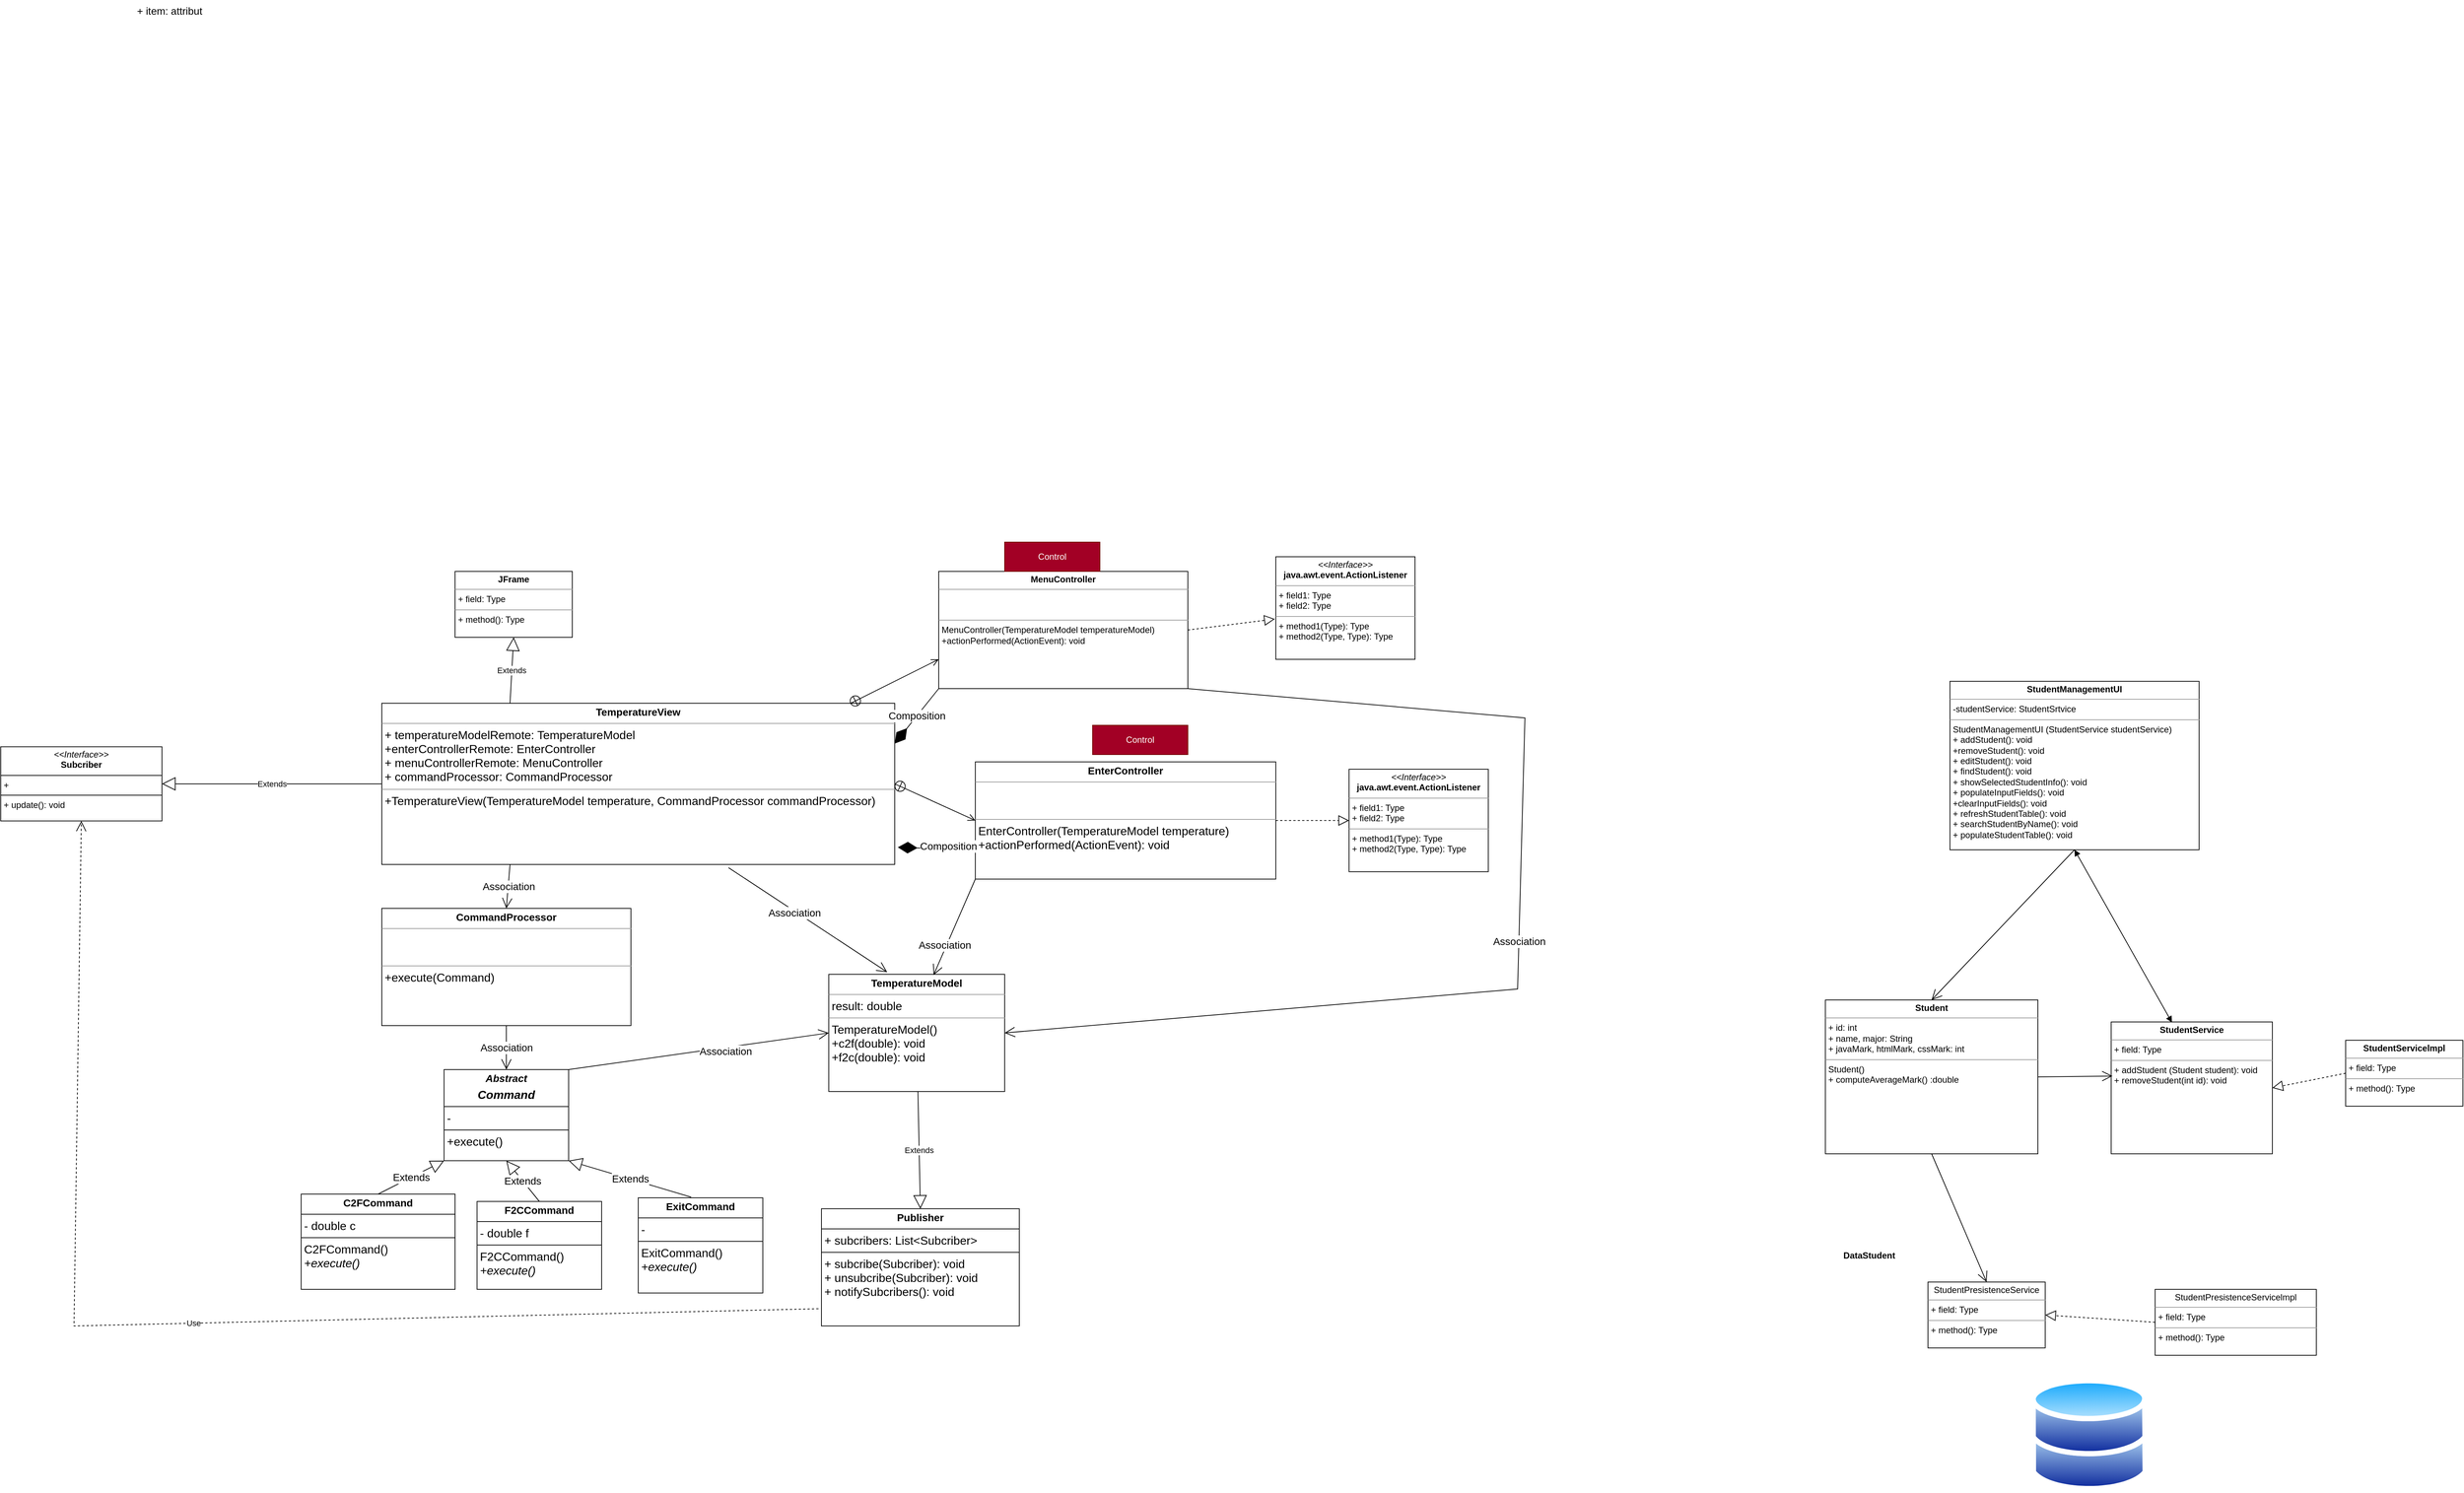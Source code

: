 <mxfile version="20.8.16" type="device"><diagram name="Page-1" id="3lVnNZHlncFYCsE0ZRUP"><mxGraphModel dx="5500" dy="5726" grid="1" gridSize="10" guides="1" tooltips="1" connect="1" arrows="1" fold="1" page="1" pageScale="1" pageWidth="3300" pageHeight="4681" math="0" shadow="0"><root><mxCell id="0"/><mxCell id="1" parent="0"/><mxCell id="ZtvJwYxlcknfAOXjRRfZ-1" value="&lt;p style=&quot;margin:0px;margin-top:4px;text-align:center;&quot;&gt;&lt;b&gt;&lt;font style=&quot;font-size: 14px;&quot;&gt;TemperatureView&lt;/font&gt;&lt;/b&gt;&lt;/p&gt;&lt;hr size=&quot;1&quot;&gt;&lt;p style=&quot;margin:0px;margin-left:4px;&quot;&gt;&lt;span style=&quot;background-color: initial;&quot;&gt;&lt;font size=&quot;3&quot;&gt;+ temperatureModelRemote: TemperatureModel&lt;/font&gt;&lt;/span&gt;&lt;/p&gt;&lt;p style=&quot;margin:0px;margin-left:4px;&quot;&gt;&lt;font size=&quot;3&quot;&gt;&lt;span style=&quot;background-color: initial;&quot;&gt;+enterControllerRemote: EnterController&lt;/span&gt;&lt;br&gt;&lt;/font&gt;&lt;/p&gt;&lt;p style=&quot;margin:0px;margin-left:4px;&quot;&gt;&lt;span style=&quot;background-color: initial;&quot;&gt;&lt;font size=&quot;3&quot;&gt;+ menuControllerRemote: MenuController&lt;/font&gt;&lt;/span&gt;&lt;/p&gt;&lt;p style=&quot;margin:0px;margin-left:4px;&quot;&gt;&lt;span style=&quot;background-color: initial;&quot;&gt;&lt;font size=&quot;3&quot;&gt;+ commandProcessor: CommandProcessor&lt;/font&gt;&lt;/span&gt;&lt;/p&gt;&lt;hr size=&quot;1&quot;&gt;&lt;p style=&quot;margin:0px;margin-left:4px;&quot;&gt;&lt;font size=&quot;3&quot;&gt;+TemperatureView(TemperatureModel temperature,&lt;/font&gt;&lt;span style=&quot;font-size: medium; background-color: initial;&quot;&gt;&amp;nbsp;CommandProcessor commandProcessor)&lt;/span&gt;&lt;/p&gt;" style="verticalAlign=top;align=left;overflow=fill;fontSize=12;fontFamily=Helvetica;html=1;" parent="1" vertex="1"><mxGeometry x="-380" y="190" width="700" height="220" as="geometry"/></mxCell><mxCell id="ZtvJwYxlcknfAOXjRRfZ-2" value="&lt;p style=&quot;margin:0px;margin-top:4px;text-align:center;&quot;&gt;&lt;b&gt;&lt;font style=&quot;font-size: 14px;&quot;&gt;EnterController&lt;/font&gt;&lt;/b&gt;&lt;/p&gt;&lt;hr size=&quot;1&quot;&gt;&lt;p style=&quot;margin:0px;margin-left:4px;&quot;&gt;&lt;font size=&quot;3&quot;&gt;&lt;br&gt;&lt;/font&gt;&lt;/p&gt;&lt;p style=&quot;margin:0px;margin-left:4px;&quot;&gt;&lt;font size=&quot;3&quot;&gt;&lt;br&gt;&lt;/font&gt;&lt;/p&gt;&lt;hr size=&quot;1&quot;&gt;&lt;p style=&quot;margin:0px;margin-left:4px;&quot;&gt;&lt;font size=&quot;3&quot;&gt;EnterController(TemperatureModel temperature)&lt;/font&gt;&lt;/p&gt;&lt;p style=&quot;margin:0px;margin-left:4px;&quot;&gt;&lt;font size=&quot;3&quot;&gt;+actionPerformed(ActionEvent): void&lt;/font&gt;&lt;/p&gt;" style="verticalAlign=top;align=left;overflow=fill;fontSize=12;fontFamily=Helvetica;html=1;" parent="1" vertex="1"><mxGeometry x="430" y="270" width="410" height="160" as="geometry"/></mxCell><mxCell id="ZtvJwYxlcknfAOXjRRfZ-3" value="&lt;p style=&quot;margin:0px;margin-top:4px;text-align:center;&quot;&gt;&lt;b&gt;&lt;font style=&quot;font-size: 14px;&quot;&gt;TemperatureModel&lt;/font&gt;&lt;/b&gt;&lt;/p&gt;&lt;hr size=&quot;1&quot;&gt;&lt;p style=&quot;margin:0px;margin-left:4px;&quot;&gt;&lt;font size=&quot;3&quot;&gt;result: double&lt;/font&gt;&lt;/p&gt;&lt;hr size=&quot;1&quot;&gt;&lt;p style=&quot;margin:0px;margin-left:4px;&quot;&gt;&lt;font size=&quot;3&quot;&gt;TemperatureModel()&lt;/font&gt;&lt;/p&gt;&lt;p style=&quot;margin:0px;margin-left:4px;&quot;&gt;&lt;font size=&quot;3&quot;&gt;+c2f(double): void&lt;/font&gt;&lt;/p&gt;&lt;p style=&quot;margin:0px;margin-left:4px;&quot;&gt;&lt;font size=&quot;3&quot;&gt;+f2c(double): void&lt;/font&gt;&lt;/p&gt;" style="verticalAlign=top;align=left;overflow=fill;fontSize=12;fontFamily=Helvetica;html=1;" parent="1" vertex="1"><mxGeometry x="230" y="560" width="240" height="160" as="geometry"/></mxCell><mxCell id="ZtvJwYxlcknfAOXjRRfZ-4" value="&lt;p style=&quot;margin:0px;margin-top:4px;text-align:center;&quot;&gt;&lt;i style=&quot;border-color: var(--border-color);&quot;&gt;&amp;lt;&amp;lt;Interface&amp;gt;&amp;gt;&lt;/i&gt;&lt;br style=&quot;border-color: var(--border-color);&quot;&gt;&lt;b style=&quot;border-color: var(--border-color);&quot;&gt;java.awt.event.ActionListener&lt;/b&gt;&lt;br&gt;&lt;/p&gt;&lt;hr size=&quot;1&quot;&gt;&lt;p style=&quot;margin:0px;margin-left:4px;&quot;&gt;+ field1: Type&lt;br&gt;+ field2: Type&lt;/p&gt;&lt;hr size=&quot;1&quot;&gt;&lt;p style=&quot;margin:0px;margin-left:4px;&quot;&gt;+ method1(Type): Type&lt;br&gt;+ method2(Type, Type): Type&lt;/p&gt;" style="verticalAlign=top;align=left;overflow=fill;fontSize=12;fontFamily=Helvetica;html=1;" parent="1" vertex="1"><mxGeometry x="940" y="280" width="190" height="140" as="geometry"/></mxCell><mxCell id="ZtvJwYxlcknfAOXjRRfZ-8" value="" style="endArrow=open;endFill=1;endSize=12;html=1;rounded=0;exitX=0.676;exitY=1.02;exitDx=0;exitDy=0;entryX=0.332;entryY=-0.019;entryDx=0;entryDy=0;entryPerimeter=0;exitPerimeter=0;" parent="1" source="ZtvJwYxlcknfAOXjRRfZ-1" target="ZtvJwYxlcknfAOXjRRfZ-3" edge="1"><mxGeometry width="160" relative="1" as="geometry"><mxPoint x="500" y="480" as="sourcePoint"/><mxPoint x="660" y="480" as="targetPoint"/></mxGeometry></mxCell><mxCell id="l16acnmoBY9RAdTicG3u-29" value="Association" style="edgeLabel;html=1;align=center;verticalAlign=middle;resizable=0;points=[];fontSize=14;" parent="ZtvJwYxlcknfAOXjRRfZ-8" vertex="1" connectable="0"><mxGeometry x="-0.169" y="-3" relative="1" as="geometry"><mxPoint x="1" as="offset"/></mxGeometry></mxCell><mxCell id="ZtvJwYxlcknfAOXjRRfZ-9" value="" style="endArrow=open;endFill=1;endSize=12;html=1;rounded=0;entryX=0.596;entryY=0.006;entryDx=0;entryDy=0;entryPerimeter=0;exitX=0;exitY=1;exitDx=0;exitDy=0;" parent="1" source="ZtvJwYxlcknfAOXjRRfZ-2" target="ZtvJwYxlcknfAOXjRRfZ-3" edge="1"><mxGeometry width="160" relative="1" as="geometry"><mxPoint x="635" y="410.0" as="sourcePoint"/><mxPoint x="660" y="480" as="targetPoint"/></mxGeometry></mxCell><mxCell id="l16acnmoBY9RAdTicG3u-30" value="Association" style="edgeLabel;html=1;align=center;verticalAlign=middle;resizable=0;points=[];fontSize=14;" parent="ZtvJwYxlcknfAOXjRRfZ-9" vertex="1" connectable="0"><mxGeometry x="0.394" y="-4" relative="1" as="geometry"><mxPoint x="1" as="offset"/></mxGeometry></mxCell><mxCell id="ZtvJwYxlcknfAOXjRRfZ-13" value="" style="endArrow=block;dashed=1;endFill=0;endSize=12;html=1;rounded=0;exitX=1;exitY=0.5;exitDx=0;exitDy=0;entryX=0;entryY=0.5;entryDx=0;entryDy=0;" parent="1" source="ZtvJwYxlcknfAOXjRRfZ-2" target="ZtvJwYxlcknfAOXjRRfZ-4" edge="1"><mxGeometry width="160" relative="1" as="geometry"><mxPoint x="720" y="331.765" as="sourcePoint"/><mxPoint x="660" y="480" as="targetPoint"/></mxGeometry></mxCell><mxCell id="S7A48KwhgFHfuFBbfJUu-1" value="&lt;p style=&quot;margin:0px;margin-top:4px;text-align:center;&quot;&gt;&lt;b&gt;StudentManagementUI&lt;/b&gt;&lt;/p&gt;&lt;hr size=&quot;1&quot;&gt;&lt;p style=&quot;margin:0px;margin-left:4px;&quot;&gt;-studentService: StudentSrtvice&lt;/p&gt;&lt;hr size=&quot;1&quot;&gt;&lt;p style=&quot;margin:0px;margin-left:4px;&quot;&gt;StudentManagementUI (StudentService studentService)&lt;/p&gt;&lt;p style=&quot;margin:0px;margin-left:4px;&quot;&gt;+ addStudent(): void&lt;/p&gt;&lt;p style=&quot;margin:0px;margin-left:4px;&quot;&gt;+removeStudent(): void&lt;/p&gt;&lt;p style=&quot;margin:0px;margin-left:4px;&quot;&gt;+ editStudent(): void&lt;/p&gt;&lt;p style=&quot;margin:0px;margin-left:4px;&quot;&gt;+ findStudent(): void&lt;/p&gt;&lt;p style=&quot;margin:0px;margin-left:4px;&quot;&gt;+ showSelectedStudentInfo(): void&lt;/p&gt;&lt;p style=&quot;margin:0px;margin-left:4px;&quot;&gt;+ populateInputFields(): void&lt;/p&gt;&lt;p style=&quot;margin:0px;margin-left:4px;&quot;&gt;+clearInputFields(): void&lt;/p&gt;&lt;p style=&quot;margin:0px;margin-left:4px;&quot;&gt;+&amp;nbsp;refreshStudentTable(): void&lt;/p&gt;&lt;p style=&quot;margin:0px;margin-left:4px;&quot;&gt;+&amp;nbsp;searchStudentByName(): void&lt;/p&gt;&lt;p style=&quot;margin:0px;margin-left:4px;&quot;&gt;+&amp;nbsp;populateStudentTable(): void&lt;/p&gt;&lt;p style=&quot;margin:0px;margin-left:4px;&quot;&gt;&lt;br&gt;&lt;/p&gt;" style="verticalAlign=top;align=left;overflow=fill;fontSize=12;fontFamily=Helvetica;html=1;" parent="1" vertex="1"><mxGeometry x="1760" y="160" width="340" height="230" as="geometry"/></mxCell><mxCell id="S7A48KwhgFHfuFBbfJUu-2" value="&lt;p style=&quot;margin:0px;margin-top:4px;text-align:center;&quot;&gt;&lt;b&gt;Student&lt;/b&gt;&lt;/p&gt;&lt;hr size=&quot;1&quot;&gt;&lt;p style=&quot;margin:0px;margin-left:4px;&quot;&gt;+ id: int&lt;/p&gt;&lt;p style=&quot;margin:0px;margin-left:4px;&quot;&gt;+ name, major: String&lt;/p&gt;&lt;p style=&quot;margin:0px;margin-left:4px;&quot;&gt;+ javaMark, htmlMark, cssMark: int&amp;nbsp;&lt;/p&gt;&lt;hr size=&quot;1&quot;&gt;&lt;p style=&quot;margin:0px;margin-left:4px;&quot;&gt;Student()&lt;/p&gt;&lt;p style=&quot;margin:0px;margin-left:4px;&quot;&gt;+ computeAverageMark() :double&lt;/p&gt;&lt;p style=&quot;margin:0px;margin-left:4px;&quot;&gt;&lt;br&gt;&lt;/p&gt;" style="verticalAlign=top;align=left;overflow=fill;fontSize=12;fontFamily=Helvetica;html=1;" parent="1" vertex="1"><mxGeometry x="1590" y="595" width="290" height="210" as="geometry"/></mxCell><mxCell id="S7A48KwhgFHfuFBbfJUu-3" value="&lt;p style=&quot;margin:0px;margin-top:4px;text-align:center;&quot;&gt;&lt;b&gt;StudentService&lt;/b&gt;&lt;/p&gt;&lt;hr size=&quot;1&quot;&gt;&lt;p style=&quot;margin:0px;margin-left:4px;&quot;&gt;+ field: Type&lt;/p&gt;&lt;hr size=&quot;1&quot;&gt;&lt;p style=&quot;margin:0px;margin-left:4px;&quot;&gt;+ addStudent (Student student): void&lt;/p&gt;&lt;p style=&quot;margin:0px;margin-left:4px;&quot;&gt;+ removeStudent(int id): void&lt;/p&gt;&lt;p style=&quot;margin:0px;margin-left:4px;&quot;&gt;&lt;br&gt;&lt;/p&gt;" style="verticalAlign=top;align=left;overflow=fill;fontSize=12;fontFamily=Helvetica;html=1;" parent="1" vertex="1"><mxGeometry x="1980" y="625" width="220" height="180" as="geometry"/></mxCell><mxCell id="S7A48KwhgFHfuFBbfJUu-4" value="&lt;p style=&quot;margin:0px;margin-top:4px;text-align:center;&quot;&gt;&lt;b&gt;StudentServicelmpl&lt;/b&gt;&lt;/p&gt;&lt;hr size=&quot;1&quot;&gt;&lt;p style=&quot;margin:0px;margin-left:4px;&quot;&gt;+ field: Type&lt;/p&gt;&lt;hr size=&quot;1&quot;&gt;&lt;p style=&quot;margin:0px;margin-left:4px;&quot;&gt;+ method(): Type&lt;/p&gt;" style="verticalAlign=top;align=left;overflow=fill;fontSize=12;fontFamily=Helvetica;html=1;" parent="1" vertex="1"><mxGeometry x="2300" y="650" width="160" height="90" as="geometry"/></mxCell><mxCell id="hehAEfotCD8OLOAd-Pci-1" value="&lt;p style=&quot;margin:0px;margin-top:4px;text-align:center;&quot;&gt;StudentPresistenceService&lt;/p&gt;&lt;hr size=&quot;1&quot;&gt;&lt;p style=&quot;margin:0px;margin-left:4px;&quot;&gt;+ field: Type&lt;/p&gt;&lt;hr size=&quot;1&quot;&gt;&lt;p style=&quot;margin:0px;margin-left:4px;&quot;&gt;+ method(): Type&lt;/p&gt;" style="verticalAlign=top;align=left;overflow=fill;fontSize=12;fontFamily=Helvetica;html=1;" parent="1" vertex="1"><mxGeometry x="1730" y="980" width="160" height="90" as="geometry"/></mxCell><mxCell id="hehAEfotCD8OLOAd-Pci-2" value="&lt;p style=&quot;margin:0px;margin-top:4px;text-align:center;&quot;&gt;StudentPresistenceServicelmpl&lt;br&gt;&lt;/p&gt;&lt;hr size=&quot;1&quot;&gt;&lt;p style=&quot;margin:0px;margin-left:4px;&quot;&gt;+ field: Type&lt;/p&gt;&lt;hr size=&quot;1&quot;&gt;&lt;p style=&quot;margin:0px;margin-left:4px;&quot;&gt;+ method(): Type&lt;/p&gt;" style="verticalAlign=top;align=left;overflow=fill;fontSize=12;fontFamily=Helvetica;html=1;" parent="1" vertex="1"><mxGeometry x="2040" y="990" width="220" height="90" as="geometry"/></mxCell><mxCell id="hehAEfotCD8OLOAd-Pci-3" value="" style="aspect=fixed;perimeter=ellipsePerimeter;html=1;align=center;shadow=0;dashed=0;spacingTop=3;image;image=img/lib/active_directory/databases.svg;" parent="1" vertex="1"><mxGeometry x="1870" y="1110" width="160" height="156.8" as="geometry"/></mxCell><mxCell id="hehAEfotCD8OLOAd-Pci-4" value="DataStudent" style="text;align=center;fontStyle=1;verticalAlign=middle;spacingLeft=3;spacingRight=3;strokeColor=none;rotatable=0;points=[[0,0.5],[1,0.5]];portConstraint=eastwest;" parent="1" vertex="1"><mxGeometry x="1610" y="930" width="80" height="26" as="geometry"/></mxCell><mxCell id="hehAEfotCD8OLOAd-Pci-12" value="" style="endArrow=open;endFill=1;endSize=12;html=1;rounded=0;exitX=0.5;exitY=1;exitDx=0;exitDy=0;entryX=0.5;entryY=0;entryDx=0;entryDy=0;" parent="1" source="S7A48KwhgFHfuFBbfJUu-1" target="S7A48KwhgFHfuFBbfJUu-2" edge="1"><mxGeometry width="160" relative="1" as="geometry"><mxPoint x="1900" y="600" as="sourcePoint"/><mxPoint x="2060" y="600" as="targetPoint"/></mxGeometry></mxCell><mxCell id="hehAEfotCD8OLOAd-Pci-13" value="" style="endArrow=block;dashed=1;endFill=0;endSize=12;html=1;rounded=0;exitX=0;exitY=0.5;exitDx=0;exitDy=0;entryX=1;entryY=0.5;entryDx=0;entryDy=0;" parent="1" source="hehAEfotCD8OLOAd-Pci-2" target="hehAEfotCD8OLOAd-Pci-1" edge="1"><mxGeometry width="160" relative="1" as="geometry"><mxPoint x="1900" y="1020" as="sourcePoint"/><mxPoint x="2060" y="1020" as="targetPoint"/></mxGeometry></mxCell><mxCell id="hehAEfotCD8OLOAd-Pci-14" value="" style="endArrow=block;dashed=1;endFill=0;endSize=12;html=1;rounded=0;exitX=0;exitY=0.5;exitDx=0;exitDy=0;entryX=1;entryY=0.5;entryDx=0;entryDy=0;" parent="1" source="S7A48KwhgFHfuFBbfJUu-4" target="S7A48KwhgFHfuFBbfJUu-3" edge="1"><mxGeometry width="160" relative="1" as="geometry"><mxPoint x="2230" y="740" as="sourcePoint"/><mxPoint x="2390" y="740" as="targetPoint"/></mxGeometry></mxCell><mxCell id="hehAEfotCD8OLOAd-Pci-15" value="" style="endArrow=block;startArrow=block;endFill=1;startFill=1;html=1;rounded=0;exitX=0.5;exitY=1;exitDx=0;exitDy=0;entryX=0.377;entryY=0.004;entryDx=0;entryDy=0;entryPerimeter=0;" parent="1" source="S7A48KwhgFHfuFBbfJUu-1" target="S7A48KwhgFHfuFBbfJUu-3" edge="1"><mxGeometry width="160" relative="1" as="geometry"><mxPoint x="1870" y="600" as="sourcePoint"/><mxPoint x="2030" y="600" as="targetPoint"/></mxGeometry></mxCell><mxCell id="hehAEfotCD8OLOAd-Pci-16" value="" style="endArrow=open;endFill=1;endSize=12;html=1;rounded=0;exitX=1;exitY=0.5;exitDx=0;exitDy=0;entryX=0.008;entryY=0.41;entryDx=0;entryDy=0;entryPerimeter=0;" parent="1" source="S7A48KwhgFHfuFBbfJUu-2" target="S7A48KwhgFHfuFBbfJUu-3" edge="1"><mxGeometry width="160" relative="1" as="geometry"><mxPoint x="1870" y="600" as="sourcePoint"/><mxPoint x="2030" y="600" as="targetPoint"/></mxGeometry></mxCell><mxCell id="hehAEfotCD8OLOAd-Pci-17" value="" style="endArrow=open;endFill=1;endSize=12;html=1;rounded=0;exitX=0.5;exitY=1;exitDx=0;exitDy=0;entryX=0.5;entryY=0;entryDx=0;entryDy=0;" parent="1" source="S7A48KwhgFHfuFBbfJUu-2" target="hehAEfotCD8OLOAd-Pci-1" edge="1"><mxGeometry width="160" relative="1" as="geometry"><mxPoint x="1870" y="740" as="sourcePoint"/><mxPoint x="2030" y="740" as="targetPoint"/></mxGeometry></mxCell><mxCell id="8w5LJz__ybrWWFyM99jf-2" value="&lt;p style=&quot;margin:0px;margin-top:4px;text-align:center;&quot;&gt;&lt;b&gt;&lt;font style=&quot;font-size: 14px;&quot;&gt;Publisher&lt;/font&gt;&lt;/b&gt;&lt;/p&gt;&lt;hr size=&quot;1&quot; style=&quot;border-style:solid;&quot;&gt;&lt;p style=&quot;margin:0px;margin-left:4px;&quot;&gt;&lt;font size=&quot;3&quot;&gt;+ subcribers: List&amp;lt;Subcriber&amp;gt;&lt;/font&gt;&lt;/p&gt;&lt;hr size=&quot;1&quot; style=&quot;border-style:solid;&quot;&gt;&lt;p style=&quot;margin:0px;margin-left:4px;&quot;&gt;&lt;font size=&quot;3&quot;&gt;+ subcribe(Subcriber): void&lt;br&gt;+ unsubcribe(Subcriber): void&lt;/font&gt;&lt;/p&gt;&lt;p style=&quot;margin:0px;margin-left:4px;&quot;&gt;&lt;font size=&quot;3&quot;&gt;+ notifySubcribers(): void&lt;/font&gt;&lt;/p&gt;" style="verticalAlign=top;align=left;overflow=fill;html=1;whiteSpace=wrap;" parent="1" vertex="1"><mxGeometry x="220" y="880" width="270" height="160" as="geometry"/></mxCell><mxCell id="8w5LJz__ybrWWFyM99jf-5" value="&lt;p style=&quot;margin:0px;margin-top:4px;text-align:center;&quot;&gt;&lt;i&gt;&amp;lt;&amp;lt;Interface&amp;gt;&amp;gt;&lt;/i&gt;&lt;br&gt;&lt;b&gt;Subcriber&lt;/b&gt;&lt;/p&gt;&lt;hr size=&quot;1&quot; style=&quot;border-style:solid;&quot;&gt;&lt;p style=&quot;margin:0px;margin-left:4px;&quot;&gt;+&amp;nbsp;&lt;/p&gt;&lt;hr size=&quot;1&quot; style=&quot;border-style:solid;&quot;&gt;&lt;p style=&quot;margin:0px;margin-left:4px;&quot;&gt;+ update(): void&lt;/p&gt;" style="verticalAlign=top;align=left;overflow=fill;html=1;whiteSpace=wrap;" parent="1" vertex="1"><mxGeometry x="-900" y="249.38" width="220" height="101.24" as="geometry"/></mxCell><mxCell id="8w5LJz__ybrWWFyM99jf-7" value="Extends" style="endArrow=block;endSize=16;endFill=0;html=1;rounded=0;entryX=0.5;entryY=0;entryDx=0;entryDy=0;" parent="1" source="ZtvJwYxlcknfAOXjRRfZ-3" target="8w5LJz__ybrWWFyM99jf-2" edge="1"><mxGeometry width="160" relative="1" as="geometry"><mxPoint x="460" y="790" as="sourcePoint"/><mxPoint x="620" y="790" as="targetPoint"/></mxGeometry></mxCell><mxCell id="8w5LJz__ybrWWFyM99jf-8" value="&lt;p style=&quot;margin:0px;margin-top:4px;text-align:center;&quot;&gt;&lt;b&gt;JFrame&lt;/b&gt;&lt;/p&gt;&lt;hr size=&quot;1&quot;&gt;&lt;p style=&quot;margin:0px;margin-left:4px;&quot;&gt;+ field: Type&lt;/p&gt;&lt;hr size=&quot;1&quot;&gt;&lt;p style=&quot;margin:0px;margin-left:4px;&quot;&gt;+ method(): Type&lt;/p&gt;" style="verticalAlign=top;align=left;overflow=fill;fontSize=12;fontFamily=Helvetica;html=1;" parent="1" vertex="1"><mxGeometry x="-280" y="10" width="160" height="90" as="geometry"/></mxCell><mxCell id="8w5LJz__ybrWWFyM99jf-10" value="Extends" style="endArrow=block;endSize=16;endFill=0;html=1;rounded=0;entryX=0.5;entryY=1;entryDx=0;entryDy=0;exitX=0.25;exitY=0;exitDx=0;exitDy=0;" parent="1" source="ZtvJwYxlcknfAOXjRRfZ-1" target="8w5LJz__ybrWWFyM99jf-8" edge="1"><mxGeometry width="160" relative="1" as="geometry"><mxPoint x="-20" y="410" as="sourcePoint"/><mxPoint x="140" y="410" as="targetPoint"/></mxGeometry></mxCell><mxCell id="8w5LJz__ybrWWFyM99jf-11" value="Extends" style="endArrow=block;endSize=16;endFill=0;html=1;rounded=0;exitX=0;exitY=0.5;exitDx=0;exitDy=0;entryX=1;entryY=0.5;entryDx=0;entryDy=0;" parent="1" source="ZtvJwYxlcknfAOXjRRfZ-1" target="8w5LJz__ybrWWFyM99jf-5" edge="1"><mxGeometry width="160" relative="1" as="geometry"><mxPoint x="-20" y="410" as="sourcePoint"/><mxPoint x="140" y="410" as="targetPoint"/></mxGeometry></mxCell><mxCell id="8w5LJz__ybrWWFyM99jf-12" value="Use" style="endArrow=open;endSize=12;dashed=1;html=1;rounded=0;exitX=-0.015;exitY=0.853;exitDx=0;exitDy=0;entryX=0.5;entryY=1;entryDx=0;entryDy=0;exitPerimeter=0;" parent="1" source="8w5LJz__ybrWWFyM99jf-2" target="8w5LJz__ybrWWFyM99jf-5" edge="1"><mxGeometry width="160" relative="1" as="geometry"><mxPoint x="130" y="670" as="sourcePoint"/><mxPoint x="290" y="670" as="targetPoint"/><Array as="points"><mxPoint x="-800" y="1040"/></Array></mxGeometry></mxCell><mxCell id="8w5LJz__ybrWWFyM99jf-14" value="" style="endArrow=open;startArrow=circlePlus;endFill=0;startFill=0;endSize=8;html=1;rounded=0;exitX=1;exitY=0.5;exitDx=0;exitDy=0;entryX=0;entryY=0.5;entryDx=0;entryDy=0;" parent="1" source="ZtvJwYxlcknfAOXjRRfZ-1" target="ZtvJwYxlcknfAOXjRRfZ-2" edge="1"><mxGeometry width="160" relative="1" as="geometry"><mxPoint x="370" y="490" as="sourcePoint"/><mxPoint x="530" y="490" as="targetPoint"/></mxGeometry></mxCell><mxCell id="8w5LJz__ybrWWFyM99jf-16" value="" style="endArrow=diamondThin;endFill=1;endSize=24;html=1;rounded=0;exitX=0;exitY=0.75;exitDx=0;exitDy=0;entryX=1.006;entryY=0.894;entryDx=0;entryDy=0;entryPerimeter=0;" parent="1" source="ZtvJwYxlcknfAOXjRRfZ-2" target="ZtvJwYxlcknfAOXjRRfZ-1" edge="1"><mxGeometry width="160" relative="1" as="geometry"><mxPoint x="350" y="430" as="sourcePoint"/><mxPoint x="510" y="430" as="targetPoint"/></mxGeometry></mxCell><mxCell id="l16acnmoBY9RAdTicG3u-31" value="Composition" style="edgeLabel;html=1;align=center;verticalAlign=middle;resizable=0;points=[];fontSize=14;" parent="8w5LJz__ybrWWFyM99jf-16" vertex="1" connectable="0"><mxGeometry x="-0.283" y="-4" relative="1" as="geometry"><mxPoint x="1" as="offset"/></mxGeometry></mxCell><mxCell id="l16acnmoBY9RAdTicG3u-2" value="&lt;p style=&quot;margin:0px;margin-top:4px;text-align:center;&quot;&gt;&lt;b&gt;MenuController&lt;/b&gt;&lt;/p&gt;&lt;hr size=&quot;1&quot;&gt;&lt;p style=&quot;margin:0px;margin-left:4px;&quot;&gt;&lt;br&gt;&lt;/p&gt;&lt;p style=&quot;margin:0px;margin-left:4px;&quot;&gt;&lt;br&gt;&lt;/p&gt;&lt;hr size=&quot;1&quot;&gt;&lt;p style=&quot;margin:0px;margin-left:4px;&quot;&gt;MenuController(TemperatureModel temperatureModel)&lt;/p&gt;&lt;p style=&quot;margin:0px;margin-left:4px;&quot;&gt;+actionPerformed(ActionEvent): void&lt;/p&gt;" style="verticalAlign=top;align=left;overflow=fill;fontSize=12;fontFamily=Helvetica;html=1;" parent="1" vertex="1"><mxGeometry x="380" y="10" width="340" height="160" as="geometry"/></mxCell><mxCell id="l16acnmoBY9RAdTicG3u-3" value="" style="endArrow=open;startArrow=circlePlus;endFill=0;startFill=0;endSize=8;html=1;rounded=0;fontSize=14;exitX=0.913;exitY=0.002;exitDx=0;exitDy=0;exitPerimeter=0;entryX=0;entryY=0.75;entryDx=0;entryDy=0;" parent="1" source="ZtvJwYxlcknfAOXjRRfZ-1" target="l16acnmoBY9RAdTicG3u-2" edge="1"><mxGeometry width="160" relative="1" as="geometry"><mxPoint x="420" y="170" as="sourcePoint"/><mxPoint x="580" y="170" as="targetPoint"/></mxGeometry></mxCell><mxCell id="l16acnmoBY9RAdTicG3u-4" value="Composition" style="endArrow=diamondThin;endFill=1;endSize=24;html=1;rounded=0;fontSize=14;exitX=0;exitY=1;exitDx=0;exitDy=0;entryX=1;entryY=0.25;entryDx=0;entryDy=0;" parent="1" source="l16acnmoBY9RAdTicG3u-2" target="ZtvJwYxlcknfAOXjRRfZ-1" edge="1"><mxGeometry width="160" relative="1" as="geometry"><mxPoint x="340" y="190" as="sourcePoint"/><mxPoint x="500" y="190" as="targetPoint"/></mxGeometry></mxCell><mxCell id="l16acnmoBY9RAdTicG3u-5" value="&lt;p style=&quot;margin:0px;margin-top:4px;text-align:center;&quot;&gt;&lt;i style=&quot;border-color: var(--border-color);&quot;&gt;&amp;lt;&amp;lt;Interface&amp;gt;&amp;gt;&lt;/i&gt;&lt;br style=&quot;border-color: var(--border-color);&quot;&gt;&lt;b style=&quot;border-color: var(--border-color);&quot;&gt;java.awt.event.ActionListener&lt;/b&gt;&lt;br&gt;&lt;/p&gt;&lt;hr size=&quot;1&quot;&gt;&lt;p style=&quot;margin:0px;margin-left:4px;&quot;&gt;+ field1: Type&lt;br&gt;+ field2: Type&lt;/p&gt;&lt;hr size=&quot;1&quot;&gt;&lt;p style=&quot;margin:0px;margin-left:4px;&quot;&gt;+ method1(Type): Type&lt;br&gt;+ method2(Type, Type): Type&lt;/p&gt;" style="verticalAlign=top;align=left;overflow=fill;fontSize=12;fontFamily=Helvetica;html=1;" parent="1" vertex="1"><mxGeometry x="840" y="-10" width="190" height="140" as="geometry"/></mxCell><mxCell id="l16acnmoBY9RAdTicG3u-6" value="" style="endArrow=block;dashed=1;endFill=0;endSize=12;html=1;rounded=0;exitX=1;exitY=0.5;exitDx=0;exitDy=0;entryX=-0.007;entryY=0.607;entryDx=0;entryDy=0;entryPerimeter=0;" parent="1" source="l16acnmoBY9RAdTicG3u-2" target="l16acnmoBY9RAdTicG3u-5" edge="1"><mxGeometry width="160" relative="1" as="geometry"><mxPoint x="960" y="340" as="sourcePoint"/><mxPoint x="1000" y="340" as="targetPoint"/></mxGeometry></mxCell><mxCell id="l16acnmoBY9RAdTicG3u-8" value="&lt;p style=&quot;margin:0px;margin-top:4px;text-align:center;&quot;&gt;&lt;b&gt;&lt;font style=&quot;font-size: 14px;&quot;&gt;CommandProcessor&lt;/font&gt;&lt;/b&gt;&lt;/p&gt;&lt;hr size=&quot;1&quot;&gt;&lt;p style=&quot;margin:0px;margin-left:4px;&quot;&gt;&lt;font size=&quot;3&quot;&gt;&lt;span style=&quot;white-space: pre;&quot;&gt;&#9;&lt;/span&gt;&lt;br&gt;&lt;/font&gt;&lt;/p&gt;&lt;p style=&quot;margin:0px;margin-left:4px;&quot;&gt;&lt;font size=&quot;3&quot;&gt;&lt;br&gt;&lt;/font&gt;&lt;/p&gt;&lt;hr size=&quot;1&quot;&gt;&lt;p style=&quot;margin:0px;margin-left:4px;&quot;&gt;&lt;font size=&quot;3&quot;&gt;+execute(Command)&lt;/font&gt;&lt;/p&gt;" style="verticalAlign=top;align=left;overflow=fill;fontSize=12;fontFamily=Helvetica;html=1;" parent="1" vertex="1"><mxGeometry x="-380" y="470" width="340" height="160" as="geometry"/></mxCell><mxCell id="l16acnmoBY9RAdTicG3u-9" value="Association" style="endArrow=open;endFill=1;endSize=12;html=1;rounded=0;fontSize=14;exitX=0.25;exitY=1;exitDx=0;exitDy=0;entryX=0.5;entryY=0;entryDx=0;entryDy=0;" parent="1" source="ZtvJwYxlcknfAOXjRRfZ-1" target="l16acnmoBY9RAdTicG3u-8" edge="1"><mxGeometry width="160" relative="1" as="geometry"><mxPoint x="-40" y="520" as="sourcePoint"/><mxPoint x="120" y="520" as="targetPoint"/></mxGeometry></mxCell><mxCell id="l16acnmoBY9RAdTicG3u-10" value="&lt;p style=&quot;margin:0px;margin-top:4px;text-align:center;&quot;&gt;&lt;b&gt;&lt;i&gt;&lt;font style=&quot;font-size: 14px;&quot;&gt;Abstract&lt;/font&gt;&lt;/i&gt;&lt;/b&gt;&lt;/p&gt;&lt;p style=&quot;margin:0px;margin-top:4px;text-align:center;&quot;&gt;&lt;b&gt;&lt;i&gt;&lt;font size=&quot;3&quot;&gt;Command&lt;/font&gt;&lt;/i&gt;&lt;/b&gt;&lt;/p&gt;&lt;hr size=&quot;1&quot; style=&quot;border-style:solid;&quot;&gt;&lt;p style=&quot;margin:0px;margin-left:4px;&quot;&gt;&lt;font size=&quot;3&quot;&gt;&lt;span style=&quot;background-color: initial;&quot;&gt;-&amp;nbsp;&lt;/span&gt;&lt;br&gt;&lt;/font&gt;&lt;/p&gt;&lt;hr size=&quot;1&quot; style=&quot;border-style:solid;&quot;&gt;&lt;p style=&quot;margin:0px;margin-left:4px;&quot;&gt;&lt;font size=&quot;3&quot;&gt;+execute()&lt;/font&gt;&lt;/p&gt;&lt;p style=&quot;margin: 0px 0px 0px 4px;&quot;&gt;&lt;br&gt;&lt;/p&gt;" style="verticalAlign=top;align=left;overflow=fill;html=1;whiteSpace=wrap;" parent="1" vertex="1"><mxGeometry x="-295" y="690" width="170" height="124.41" as="geometry"/></mxCell><mxCell id="l16acnmoBY9RAdTicG3u-11" value="Association" style="endArrow=open;endFill=1;endSize=12;html=1;rounded=0;fontSize=14;exitX=0.5;exitY=1;exitDx=0;exitDy=0;" parent="1" source="l16acnmoBY9RAdTicG3u-8" target="l16acnmoBY9RAdTicG3u-10" edge="1"><mxGeometry width="160" relative="1" as="geometry"><mxPoint x="30" y="940" as="sourcePoint"/><mxPoint x="190" y="940" as="targetPoint"/></mxGeometry></mxCell><mxCell id="l16acnmoBY9RAdTicG3u-12" value="&lt;p style=&quot;margin:0px;margin-top:4px;text-align:center;&quot;&gt;&lt;b&gt;&lt;font style=&quot;font-size: 14px;&quot;&gt;C2FCommand&lt;/font&gt;&lt;/b&gt;&lt;/p&gt;&lt;hr size=&quot;1&quot; style=&quot;border-style:solid;&quot;&gt;&lt;p style=&quot;margin:0px;margin-left:4px;&quot;&gt;&lt;font size=&quot;3&quot;&gt;&lt;span style=&quot;background-color: initial;&quot;&gt;- double c&lt;/span&gt;&lt;br&gt;&lt;/font&gt;&lt;/p&gt;&lt;hr size=&quot;1&quot; style=&quot;border-style:solid;&quot;&gt;&lt;p style=&quot;margin:0px;margin-left:4px;&quot;&gt;&lt;font size=&quot;3&quot;&gt;C2FCommand()&lt;/font&gt;&lt;/p&gt;&lt;p style=&quot;margin:0px;margin-left:4px;&quot;&gt;&lt;font size=&quot;3&quot;&gt;&lt;i&gt;+execute()&lt;/i&gt;&lt;/font&gt;&lt;/p&gt;&lt;p style=&quot;margin: 0px 0px 0px 4px;&quot;&gt;&lt;br&gt;&lt;/p&gt;" style="verticalAlign=top;align=left;overflow=fill;html=1;whiteSpace=wrap;" parent="1" vertex="1"><mxGeometry x="-490" y="860" width="210" height="130" as="geometry"/></mxCell><mxCell id="l16acnmoBY9RAdTicG3u-13" value="&lt;p style=&quot;margin:0px;margin-top:4px;text-align:center;&quot;&gt;&lt;b&gt;&lt;font style=&quot;font-size: 14px;&quot;&gt;F2CCommand&lt;/font&gt;&lt;/b&gt;&lt;/p&gt;&lt;hr size=&quot;1&quot; style=&quot;border-style:solid;&quot;&gt;&lt;p style=&quot;margin:0px;margin-left:4px;&quot;&gt;&lt;font size=&quot;3&quot;&gt;&lt;span style=&quot;background-color: initial;&quot;&gt;- double f&lt;/span&gt;&lt;br&gt;&lt;/font&gt;&lt;/p&gt;&lt;hr size=&quot;1&quot; style=&quot;border-style:solid;&quot;&gt;&lt;p style=&quot;margin:0px;margin-left:4px;&quot;&gt;&lt;font size=&quot;3&quot;&gt;F2CCommand()&lt;/font&gt;&lt;/p&gt;&lt;p style=&quot;margin:0px;margin-left:4px;&quot;&gt;&lt;font size=&quot;3&quot;&gt;&lt;i&gt;+execute()&lt;/i&gt;&lt;/font&gt;&lt;/p&gt;&lt;p style=&quot;margin: 0px 0px 0px 4px;&quot;&gt;&lt;br&gt;&lt;/p&gt;" style="verticalAlign=top;align=left;overflow=fill;html=1;whiteSpace=wrap;" parent="1" vertex="1"><mxGeometry x="-250" y="870" width="170" height="120" as="geometry"/></mxCell><mxCell id="l16acnmoBY9RAdTicG3u-14" value="&lt;p style=&quot;margin:0px;margin-top:4px;text-align:center;&quot;&gt;&lt;b&gt;&lt;font style=&quot;font-size: 14px;&quot;&gt;ExitCommand&lt;/font&gt;&lt;/b&gt;&lt;/p&gt;&lt;hr size=&quot;1&quot; style=&quot;border-style:solid;&quot;&gt;&lt;p style=&quot;margin:0px;margin-left:4px;&quot;&gt;&lt;font size=&quot;3&quot;&gt;&lt;span style=&quot;background-color: initial;&quot;&gt;-&amp;nbsp;&lt;/span&gt;&lt;br&gt;&lt;/font&gt;&lt;/p&gt;&lt;hr size=&quot;1&quot; style=&quot;border-style:solid;&quot;&gt;&lt;p style=&quot;margin:0px;margin-left:4px;&quot;&gt;&lt;font size=&quot;3&quot;&gt;ExitCommand()&lt;/font&gt;&lt;/p&gt;&lt;p style=&quot;margin:0px;margin-left:4px;&quot;&gt;&lt;font size=&quot;3&quot;&gt;&lt;i&gt;+execute()&lt;/i&gt;&lt;/font&gt;&lt;/p&gt;&lt;p style=&quot;margin: 0px 0px 0px 4px;&quot;&gt;&lt;br&gt;&lt;/p&gt;" style="verticalAlign=top;align=left;overflow=fill;html=1;whiteSpace=wrap;" parent="1" vertex="1"><mxGeometry x="-30" y="865" width="170" height="130" as="geometry"/></mxCell><mxCell id="l16acnmoBY9RAdTicG3u-15" value="Extends" style="endArrow=block;endSize=16;endFill=0;html=1;rounded=0;fontSize=14;exitX=0.5;exitY=0;exitDx=0;exitDy=0;entryX=0;entryY=1;entryDx=0;entryDy=0;" parent="1" source="l16acnmoBY9RAdTicG3u-12" target="l16acnmoBY9RAdTicG3u-10" edge="1"><mxGeometry width="160" relative="1" as="geometry"><mxPoint x="100" y="1430" as="sourcePoint"/><mxPoint x="260" y="1430" as="targetPoint"/></mxGeometry></mxCell><mxCell id="l16acnmoBY9RAdTicG3u-16" value="Extends" style="endArrow=block;endSize=16;endFill=0;html=1;rounded=0;fontSize=14;exitX=0.5;exitY=0;exitDx=0;exitDy=0;entryX=0.5;entryY=1;entryDx=0;entryDy=0;" parent="1" source="l16acnmoBY9RAdTicG3u-13" target="l16acnmoBY9RAdTicG3u-10" edge="1"><mxGeometry width="160" relative="1" as="geometry"><mxPoint x="-95.0" y="1219.996" as="sourcePoint"/><mxPoint x="50.0" y="1084.41" as="targetPoint"/></mxGeometry></mxCell><mxCell id="l16acnmoBY9RAdTicG3u-17" value="Extends" style="endArrow=block;endSize=16;endFill=0;html=1;rounded=0;fontSize=14;exitX=0.424;exitY=-0.007;exitDx=0;exitDy=0;entryX=1;entryY=1;entryDx=0;entryDy=0;exitPerimeter=0;" parent="1" source="l16acnmoBY9RAdTicG3u-14" target="l16acnmoBY9RAdTicG3u-10" edge="1"><mxGeometry width="160" relative="1" as="geometry"><mxPoint x="-85.0" y="1229.996" as="sourcePoint"/><mxPoint x="60.0" y="1094.41" as="targetPoint"/></mxGeometry></mxCell><mxCell id="l16acnmoBY9RAdTicG3u-18" value="" style="endArrow=open;endFill=1;endSize=12;html=1;rounded=0;fontSize=14;exitX=1;exitY=0;exitDx=0;exitDy=0;entryX=0;entryY=0.5;entryDx=0;entryDy=0;" parent="1" source="l16acnmoBY9RAdTicG3u-10" target="ZtvJwYxlcknfAOXjRRfZ-3" edge="1"><mxGeometry width="160" relative="1" as="geometry"><mxPoint x="220" y="890" as="sourcePoint"/><mxPoint x="380" y="890" as="targetPoint"/></mxGeometry></mxCell><mxCell id="l16acnmoBY9RAdTicG3u-28" value="Association" style="edgeLabel;html=1;align=center;verticalAlign=middle;resizable=0;points=[];fontSize=14;" parent="l16acnmoBY9RAdTicG3u-18" vertex="1" connectable="0"><mxGeometry x="0.207" y="-5" relative="1" as="geometry"><mxPoint x="-1" as="offset"/></mxGeometry></mxCell><mxCell id="l16acnmoBY9RAdTicG3u-19" value="Control" style="whiteSpace=wrap;html=1;fillColor=#a20025;fontColor=#ffffff;strokeColor=#6F0000;" parent="1" vertex="1"><mxGeometry x="590" y="220" width="130" height="40" as="geometry"/></mxCell><mxCell id="l16acnmoBY9RAdTicG3u-21" value="+ item: attribute" style="text;strokeColor=none;fillColor=none;align=left;verticalAlign=top;spacingLeft=4;spacingRight=4;overflow=hidden;rotatable=0;points=[[0,0.5],[1,0.5]];portConstraint=eastwest;fontSize=14;" parent="1" vertex="1"><mxGeometry x="-720" y="-770" width="100" height="26" as="geometry"/></mxCell><mxCell id="l16acnmoBY9RAdTicG3u-23" value="Association" style="endArrow=open;endFill=1;endSize=12;html=1;rounded=0;fontSize=14;entryX=1;entryY=0.5;entryDx=0;entryDy=0;exitX=1;exitY=1;exitDx=0;exitDy=0;" parent="1" source="l16acnmoBY9RAdTicG3u-2" target="ZtvJwYxlcknfAOXjRRfZ-3" edge="1"><mxGeometry width="160" relative="1" as="geometry"><mxPoint x="200" y="590" as="sourcePoint"/><mxPoint x="360" y="590" as="targetPoint"/><Array as="points"><mxPoint x="1180" y="210"/><mxPoint x="1170" y="580"/></Array></mxGeometry></mxCell><mxCell id="l16acnmoBY9RAdTicG3u-24" value="Control" style="whiteSpace=wrap;html=1;fillColor=#a20025;fontColor=#ffffff;strokeColor=#6F0000;" parent="1" vertex="1"><mxGeometry x="470" y="-30" width="130" height="40" as="geometry"/></mxCell></root></mxGraphModel></diagram></mxfile>